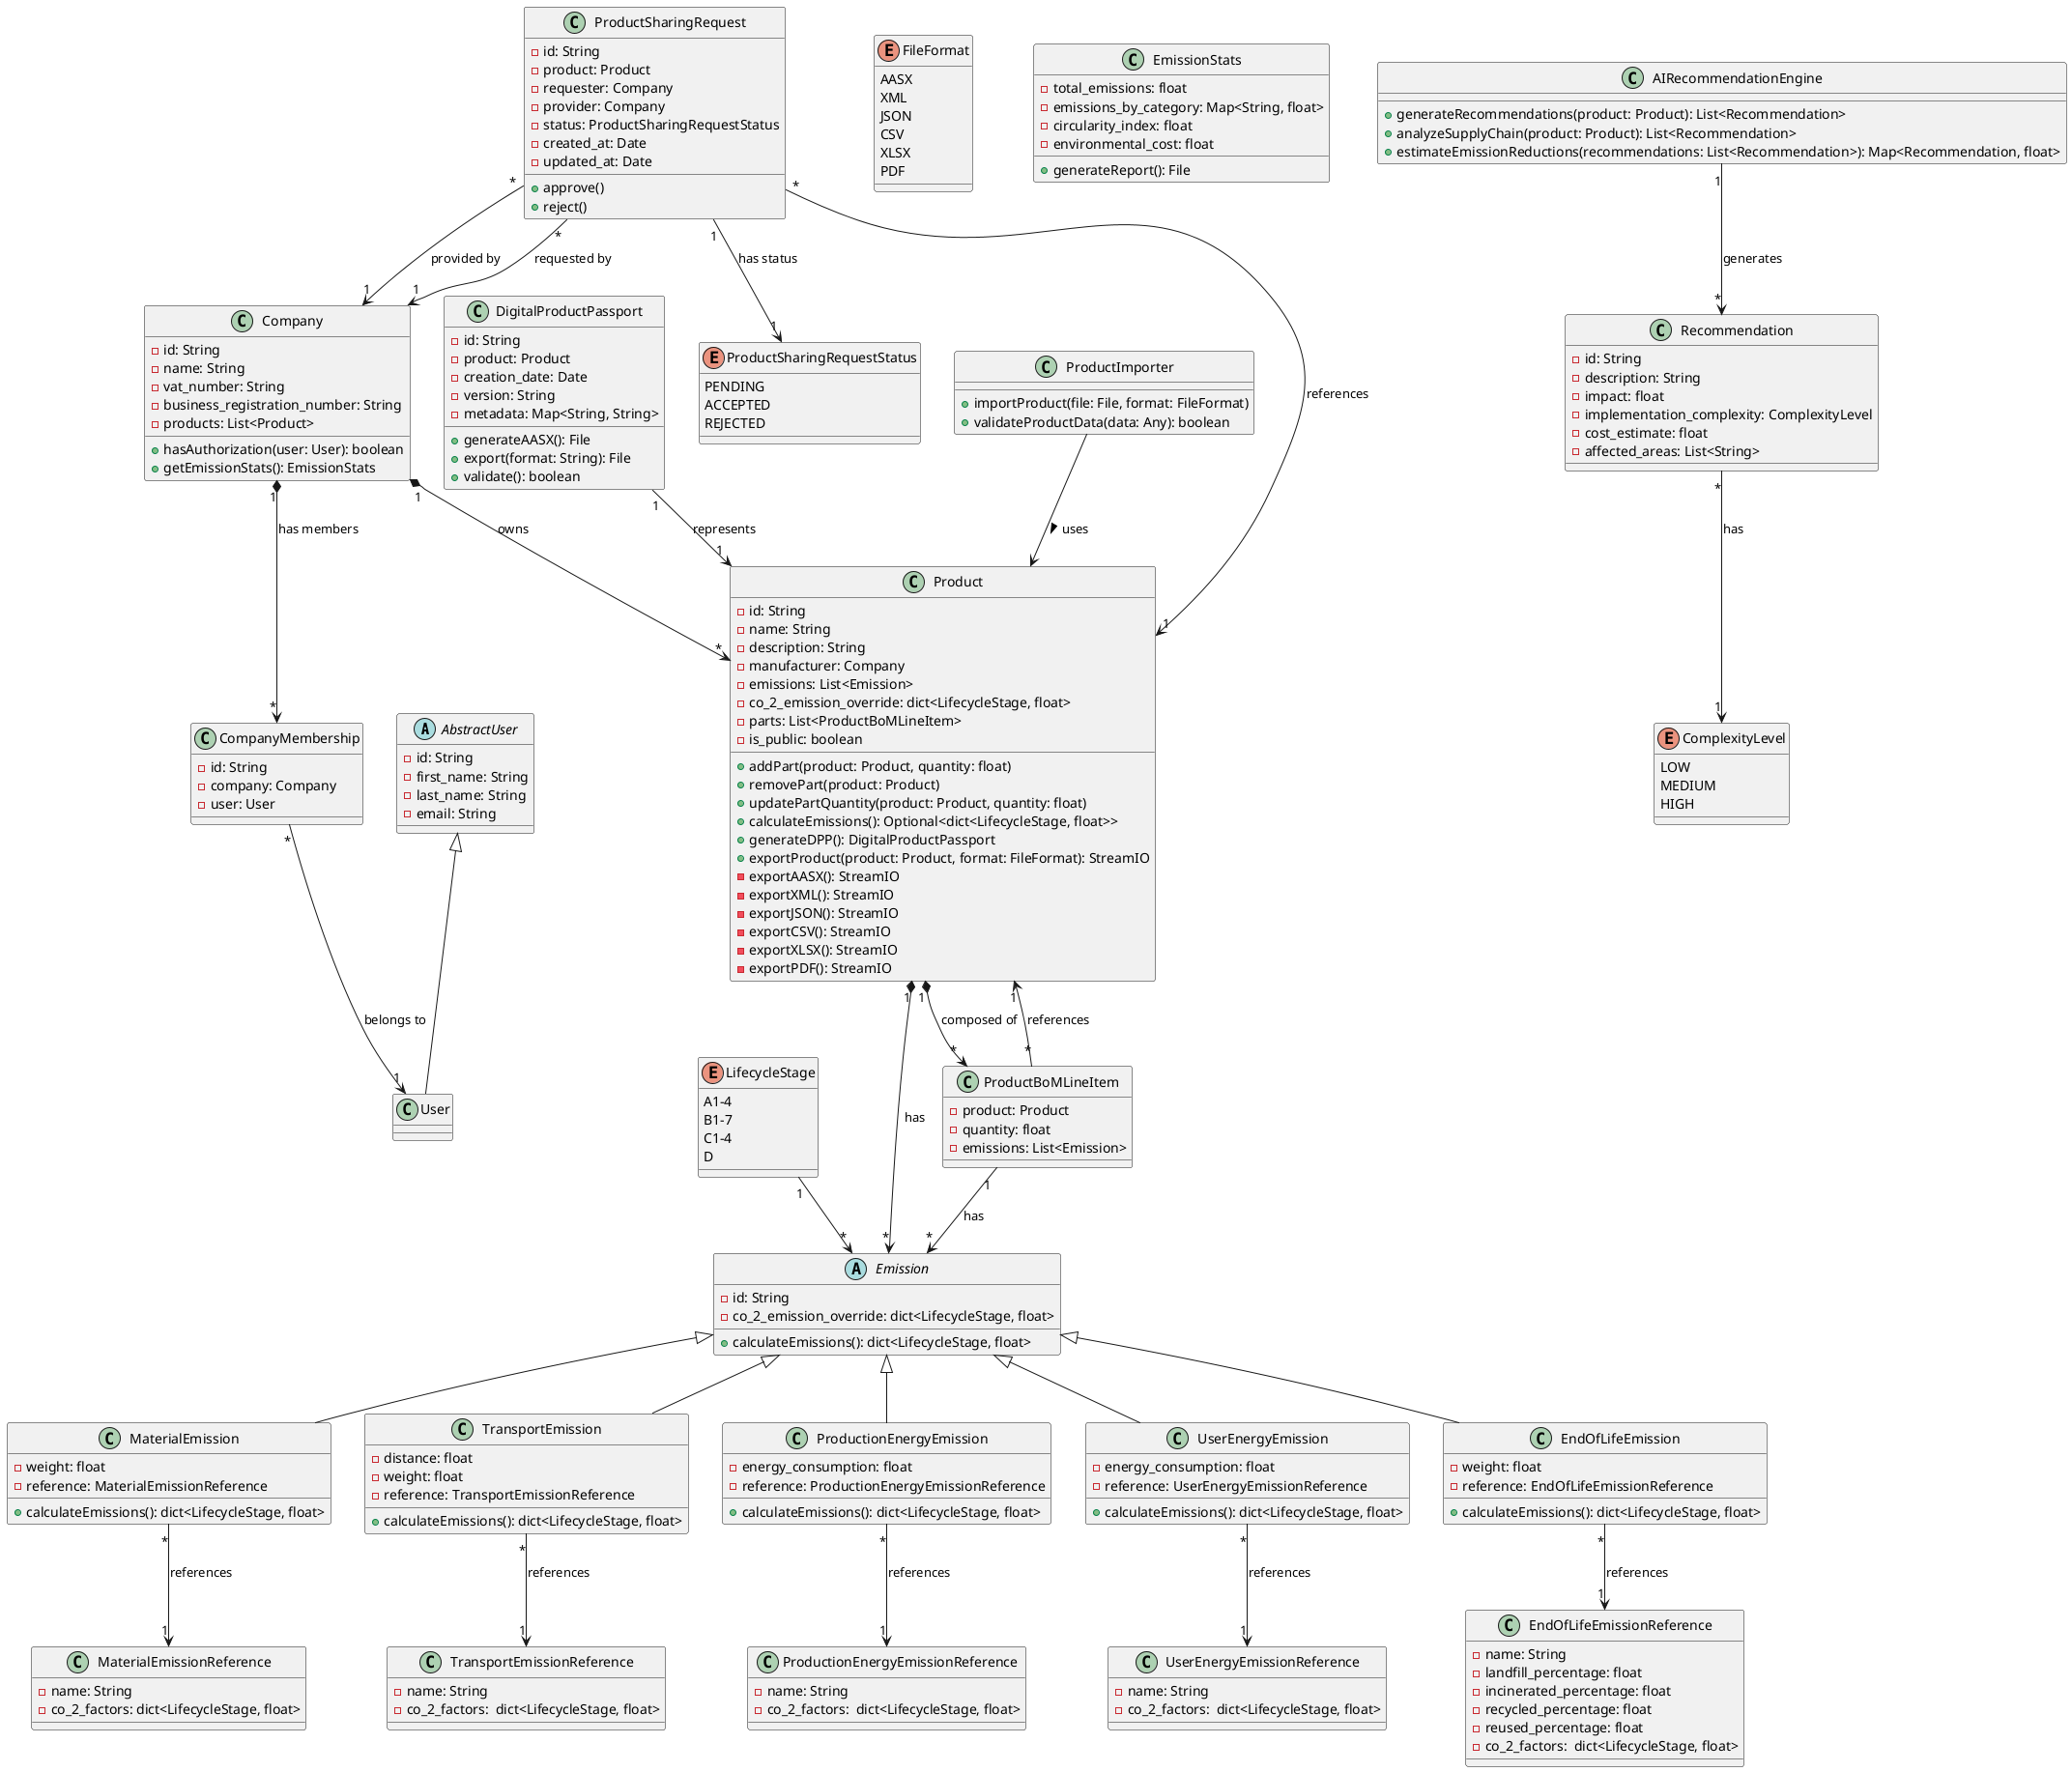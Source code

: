 @startuml Carbon Insight Class Diagram

abstract class AbstractUser {
  - id: String
  - first_name: String
  - last_name: String
  - email: String
}

class Product {
  - id: String
  - name: String
  - description: String
  - manufacturer: Company
  - emissions: List<Emission>
  - co_2_emission_override: dict<LifecycleStage, float>
  - parts: List<ProductBoMLineItem>
  - is_public: boolean
  + addPart(product: Product, quantity: float)
  + removePart(product: Product)
  + updatePartQuantity(product: Product, quantity: float)
  + calculateEmissions(): Optional<dict<LifecycleStage, float>>
  + generateDPP(): DigitalProductPassport
  + exportProduct(product: Product, format: FileFormat): StreamIO
  - exportAASX(): StreamIO
  - exportXML(): StreamIO
  - exportJSON(): StreamIO
  - exportCSV(): StreamIO
  - exportXLSX(): StreamIO
  - exportPDF(): StreamIO
}

abstract class Emission {
  - id: String
  - co_2_emission_override: dict<LifecycleStage, float>
  + calculateEmissions(): dict<LifecycleStage, float>
}

LifecycleStage "1" --> "*" Emission

class User extends AbstractUser {
}

class CompanyMembership {
  - id: String
  - company: Company
  - user: User
}

class Company {
  - id: String
  - name: String
  - vat_number: String
  - business_registration_number: String
  - products: List<Product>
  + hasAuthorization(user: User): boolean
  + getEmissionStats(): EmissionStats
}

class MaterialEmissionReference {
  - name: String
  - co_2_factors: dict<LifecycleStage, float>
}

class MaterialEmission extends Emission {
  - weight: float
  - reference: MaterialEmissionReference
  + calculateEmissions(): dict<LifecycleStage, float>
}

MaterialEmission "*" --> "1" MaterialEmissionReference : references

class ProductBoMLineItem {
  - product: Product
  - quantity: float
  - emissions: List<Emission>
}

ProductBoMLineItem "1" --> "*" Emission : has

class TransportEmission extends Emission {
  - distance: float
  - weight: float
  - reference: TransportEmissionReference
  + calculateEmissions(): dict<LifecycleStage, float>
}

class ProductionEnergyEmission extends Emission {
  - energy_consumption: float
  - reference: ProductionEnergyEmissionReference
  + calculateEmissions(): dict<LifecycleStage, float>
}

class UserEnergyEmission extends Emission {
  - energy_consumption: float
  - reference: UserEnergyEmissionReference
  + calculateEmissions(): dict<LifecycleStage, float>
}

class EndOfLifeEmission extends Emission {
  - weight: float
  - reference: EndOfLifeEmissionReference
  + calculateEmissions(): dict<LifecycleStage, float>
}

class ProductSharingRequest {
  - id: String
  - product: Product
  - requester: Company
  - provider: Company
  - status: ProductSharingRequestStatus
  - created_at: Date
  - updated_at: Date
  + approve()
  + reject()
}

enum ProductSharingRequestStatus {
  PENDING
  ACCEPTED
  REJECTED
}

enum FileFormat {
  AASX
  XML
  JSON
  CSV
  XLSX
  PDF
}

class DigitalProductPassport {
  - id: String
  - product: Product
  - creation_date: Date
  - version: String
  - metadata: Map<String, String>
  + generateAASX(): File
  + export(format: String): File
  + validate(): boolean
}

class EmissionStats {
  - total_emissions: float
  - emissions_by_category: Map<String, float>
  - circularity_index: float
  - environmental_cost: float
  + generateReport(): File
}

class ProductImporter {
  + importProduct(file: File, format: FileFormat)
  + validateProductData(data: Any): boolean
}

class AIRecommendationEngine {
  + generateRecommendations(product: Product): List<Recommendation>
  + analyzeSupplyChain(product: Product): List<Recommendation>
  + estimateEmissionReductions(recommendations: List<Recommendation>): Map<Recommendation, float>
}

class Recommendation {
  - id: String
  - description: String
  - impact: float
  - implementation_complexity: ComplexityLevel
  - cost_estimate: float
  - affected_areas: List<String>
}

enum ComplexityLevel {
  LOW
  MEDIUM
  HIGH
}

class ProductionEnergyEmissionReference {
  - name: String
  - co_2_factors:  dict<LifecycleStage, float>
}

class UserEnergyEmissionReference {
  - name: String
  - co_2_factors:  dict<LifecycleStage, float>
}

class TransportEmissionReference {
  - name: String
  - co_2_factors:  dict<LifecycleStage, float>
}

class EndOfLifeEmissionReference {
  - name: String
  - landfill_percentage: float
  - incinerated_percentage: float
  - recycled_percentage: float
  - reused_percentage: float
  - co_2_factors:  dict<LifecycleStage, float>
}

enum LifecycleStage {
  A1-4
  B1-7
  C1-4
  D
}

TransportEmission "*" --> "1" TransportEmissionReference : references
ProductionEnergyEmission "*" --> "1" ProductionEnergyEmissionReference : references
UserEnergyEmission "*" --> "1" UserEnergyEmissionReference : references
EndOfLifeEmission "*" --> "1" EndOfLifeEmissionReference : references
CompanyMembership "*" --> "1" User : belongs to
Company "1" *--> "*" CompanyMembership : has members
Company "1" *--> "*" Product : owns
Product "1" *--> "*" Emission : has
Product "1" *--> "*" ProductBoMLineItem : composed of
ProductBoMLineItem "*" --> "1" Product : references
ProductSharingRequest "*" --> "1" Product : references
ProductSharingRequest "*" --> "1" Company : requested by
ProductSharingRequest "*" --> "1" Company : provided by
ProductSharingRequest "1" --> "1" ProductSharingRequestStatus : has status
DigitalProductPassport "1" --> "1" Product : represents
AIRecommendationEngine "1" --> "*" Recommendation : generates
Recommendation "*" --> "1" ComplexityLevel : has
ProductImporter --> Product: uses >
@enduml